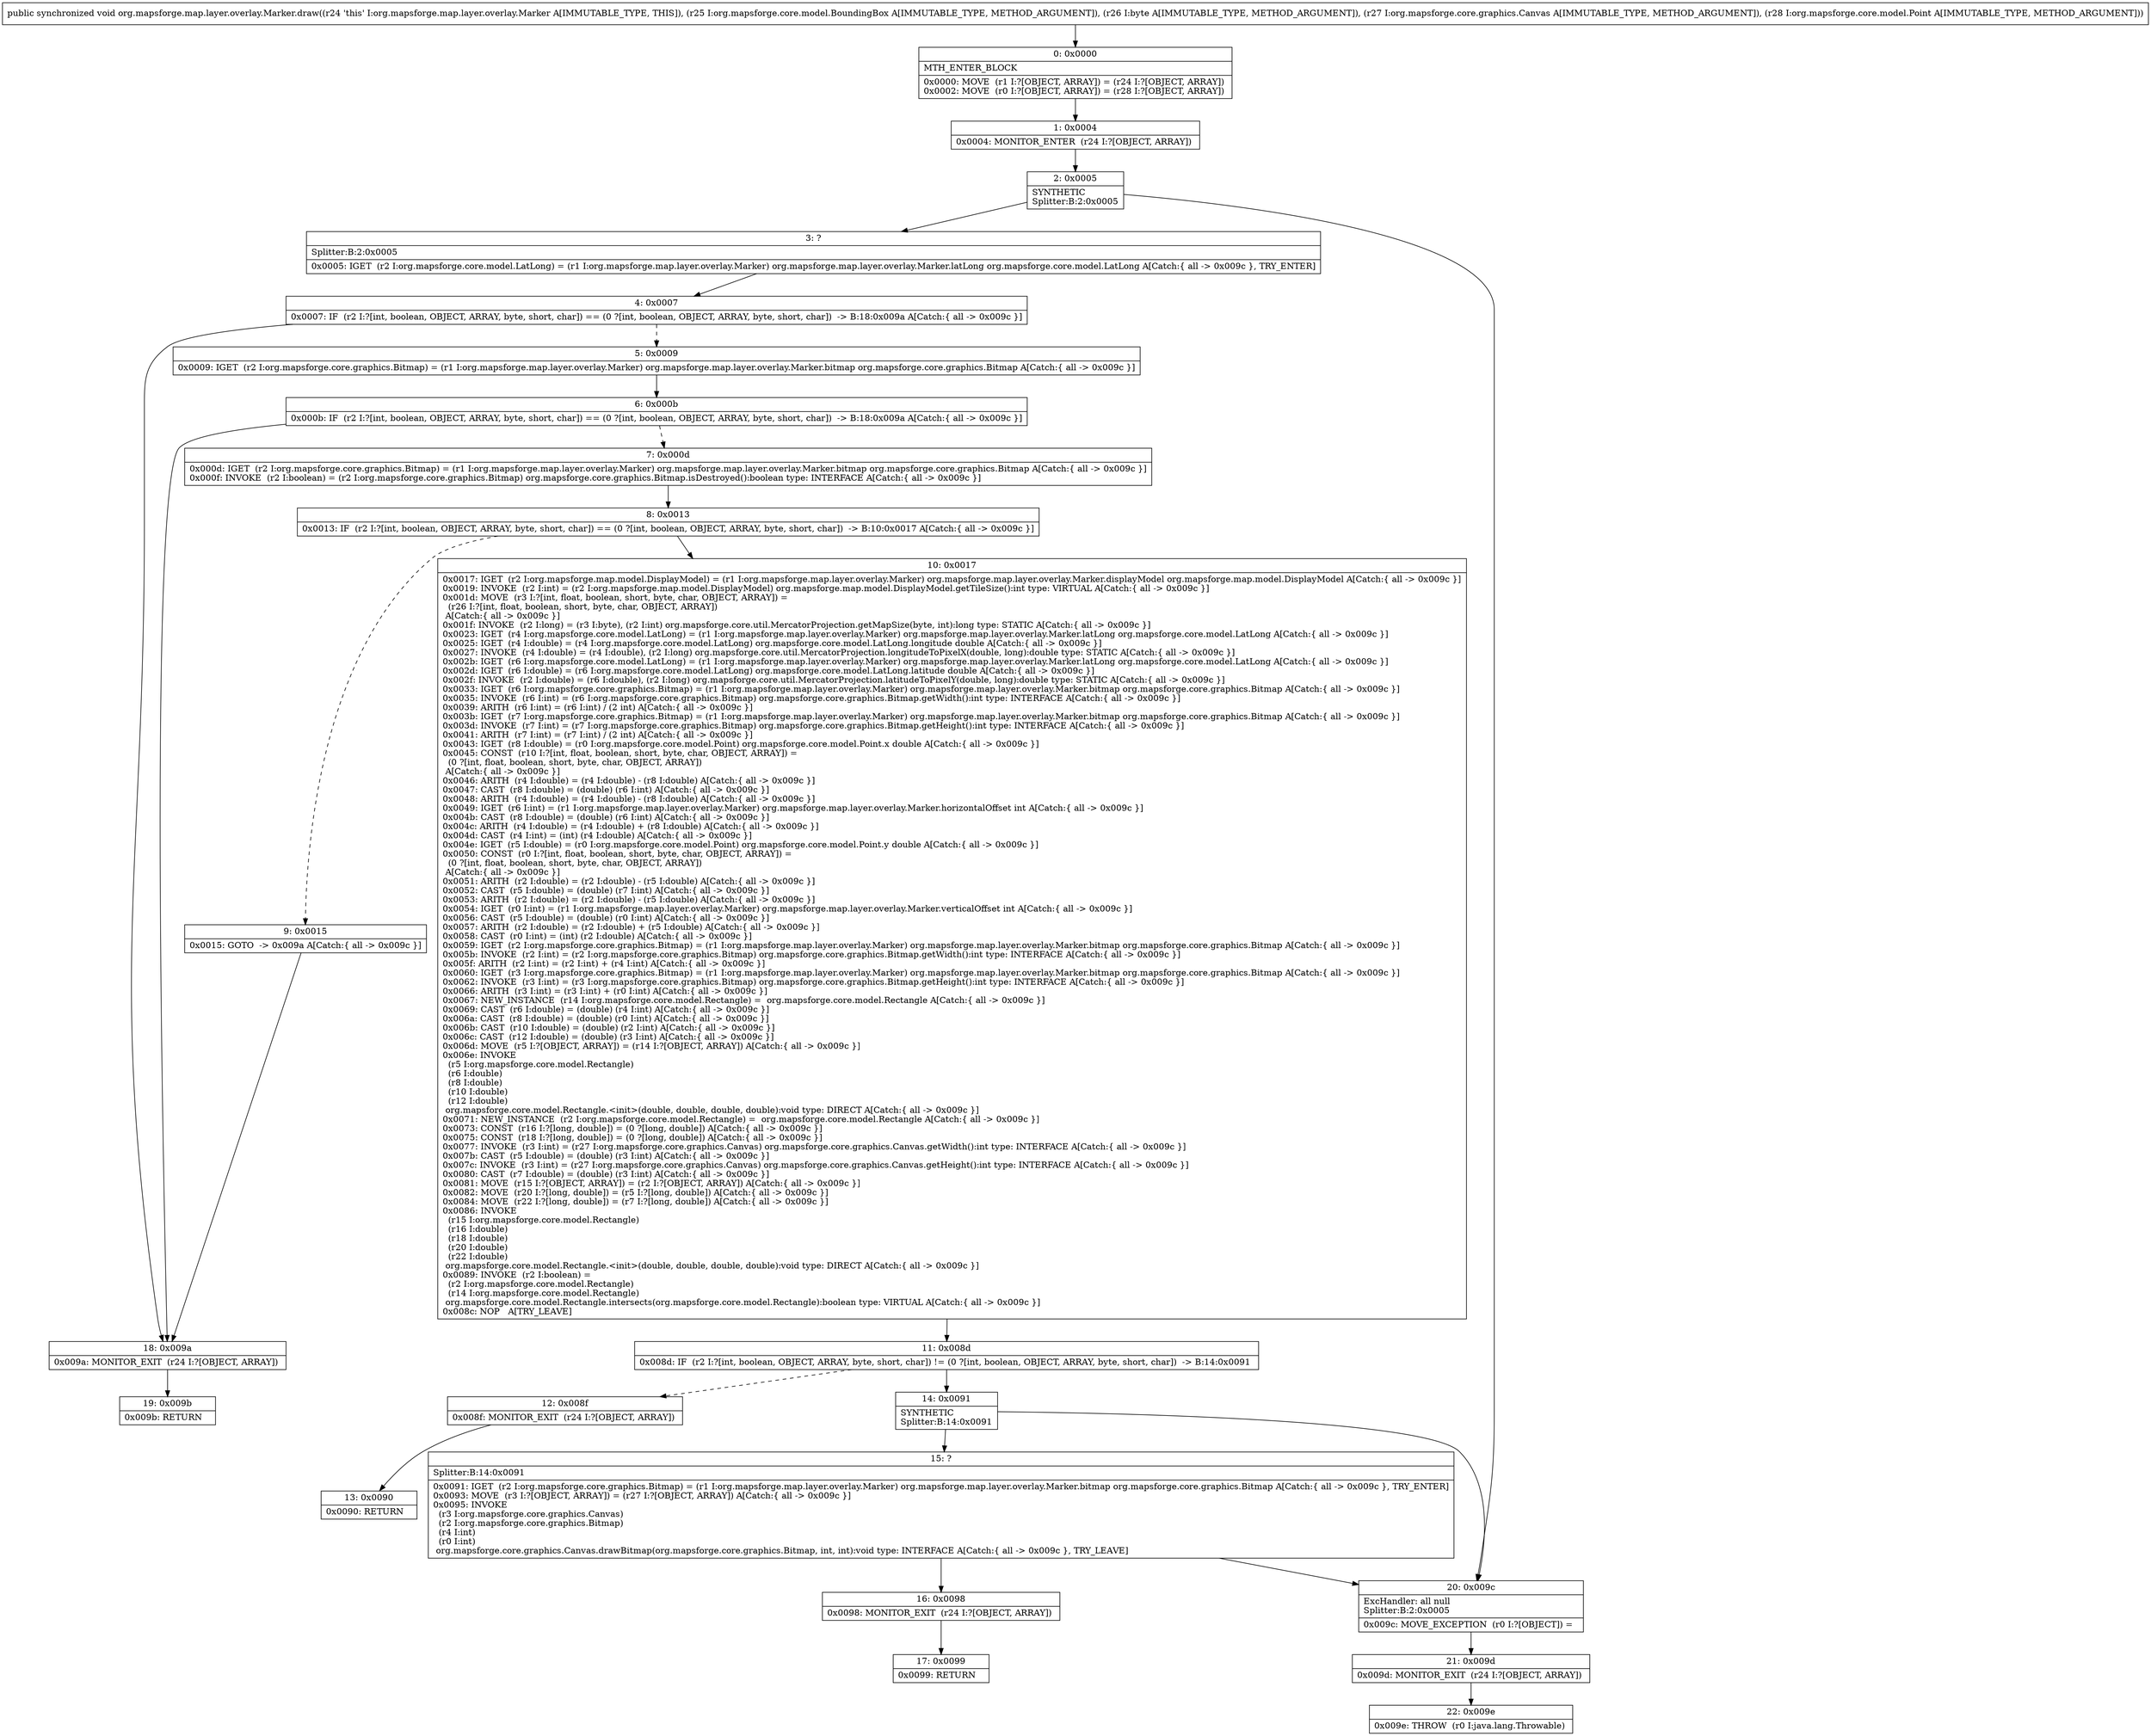 digraph "CFG fororg.mapsforge.map.layer.overlay.Marker.draw(Lorg\/mapsforge\/core\/model\/BoundingBox;BLorg\/mapsforge\/core\/graphics\/Canvas;Lorg\/mapsforge\/core\/model\/Point;)V" {
Node_0 [shape=record,label="{0\:\ 0x0000|MTH_ENTER_BLOCK\l|0x0000: MOVE  (r1 I:?[OBJECT, ARRAY]) = (r24 I:?[OBJECT, ARRAY]) \l0x0002: MOVE  (r0 I:?[OBJECT, ARRAY]) = (r28 I:?[OBJECT, ARRAY]) \l}"];
Node_1 [shape=record,label="{1\:\ 0x0004|0x0004: MONITOR_ENTER  (r24 I:?[OBJECT, ARRAY]) \l}"];
Node_2 [shape=record,label="{2\:\ 0x0005|SYNTHETIC\lSplitter:B:2:0x0005\l}"];
Node_3 [shape=record,label="{3\:\ ?|Splitter:B:2:0x0005\l|0x0005: IGET  (r2 I:org.mapsforge.core.model.LatLong) = (r1 I:org.mapsforge.map.layer.overlay.Marker) org.mapsforge.map.layer.overlay.Marker.latLong org.mapsforge.core.model.LatLong A[Catch:\{ all \-\> 0x009c \}, TRY_ENTER]\l}"];
Node_4 [shape=record,label="{4\:\ 0x0007|0x0007: IF  (r2 I:?[int, boolean, OBJECT, ARRAY, byte, short, char]) == (0 ?[int, boolean, OBJECT, ARRAY, byte, short, char])  \-\> B:18:0x009a A[Catch:\{ all \-\> 0x009c \}]\l}"];
Node_5 [shape=record,label="{5\:\ 0x0009|0x0009: IGET  (r2 I:org.mapsforge.core.graphics.Bitmap) = (r1 I:org.mapsforge.map.layer.overlay.Marker) org.mapsforge.map.layer.overlay.Marker.bitmap org.mapsforge.core.graphics.Bitmap A[Catch:\{ all \-\> 0x009c \}]\l}"];
Node_6 [shape=record,label="{6\:\ 0x000b|0x000b: IF  (r2 I:?[int, boolean, OBJECT, ARRAY, byte, short, char]) == (0 ?[int, boolean, OBJECT, ARRAY, byte, short, char])  \-\> B:18:0x009a A[Catch:\{ all \-\> 0x009c \}]\l}"];
Node_7 [shape=record,label="{7\:\ 0x000d|0x000d: IGET  (r2 I:org.mapsforge.core.graphics.Bitmap) = (r1 I:org.mapsforge.map.layer.overlay.Marker) org.mapsforge.map.layer.overlay.Marker.bitmap org.mapsforge.core.graphics.Bitmap A[Catch:\{ all \-\> 0x009c \}]\l0x000f: INVOKE  (r2 I:boolean) = (r2 I:org.mapsforge.core.graphics.Bitmap) org.mapsforge.core.graphics.Bitmap.isDestroyed():boolean type: INTERFACE A[Catch:\{ all \-\> 0x009c \}]\l}"];
Node_8 [shape=record,label="{8\:\ 0x0013|0x0013: IF  (r2 I:?[int, boolean, OBJECT, ARRAY, byte, short, char]) == (0 ?[int, boolean, OBJECT, ARRAY, byte, short, char])  \-\> B:10:0x0017 A[Catch:\{ all \-\> 0x009c \}]\l}"];
Node_9 [shape=record,label="{9\:\ 0x0015|0x0015: GOTO  \-\> 0x009a A[Catch:\{ all \-\> 0x009c \}]\l}"];
Node_10 [shape=record,label="{10\:\ 0x0017|0x0017: IGET  (r2 I:org.mapsforge.map.model.DisplayModel) = (r1 I:org.mapsforge.map.layer.overlay.Marker) org.mapsforge.map.layer.overlay.Marker.displayModel org.mapsforge.map.model.DisplayModel A[Catch:\{ all \-\> 0x009c \}]\l0x0019: INVOKE  (r2 I:int) = (r2 I:org.mapsforge.map.model.DisplayModel) org.mapsforge.map.model.DisplayModel.getTileSize():int type: VIRTUAL A[Catch:\{ all \-\> 0x009c \}]\l0x001d: MOVE  (r3 I:?[int, float, boolean, short, byte, char, OBJECT, ARRAY]) = \l  (r26 I:?[int, float, boolean, short, byte, char, OBJECT, ARRAY])\l A[Catch:\{ all \-\> 0x009c \}]\l0x001f: INVOKE  (r2 I:long) = (r3 I:byte), (r2 I:int) org.mapsforge.core.util.MercatorProjection.getMapSize(byte, int):long type: STATIC A[Catch:\{ all \-\> 0x009c \}]\l0x0023: IGET  (r4 I:org.mapsforge.core.model.LatLong) = (r1 I:org.mapsforge.map.layer.overlay.Marker) org.mapsforge.map.layer.overlay.Marker.latLong org.mapsforge.core.model.LatLong A[Catch:\{ all \-\> 0x009c \}]\l0x0025: IGET  (r4 I:double) = (r4 I:org.mapsforge.core.model.LatLong) org.mapsforge.core.model.LatLong.longitude double A[Catch:\{ all \-\> 0x009c \}]\l0x0027: INVOKE  (r4 I:double) = (r4 I:double), (r2 I:long) org.mapsforge.core.util.MercatorProjection.longitudeToPixelX(double, long):double type: STATIC A[Catch:\{ all \-\> 0x009c \}]\l0x002b: IGET  (r6 I:org.mapsforge.core.model.LatLong) = (r1 I:org.mapsforge.map.layer.overlay.Marker) org.mapsforge.map.layer.overlay.Marker.latLong org.mapsforge.core.model.LatLong A[Catch:\{ all \-\> 0x009c \}]\l0x002d: IGET  (r6 I:double) = (r6 I:org.mapsforge.core.model.LatLong) org.mapsforge.core.model.LatLong.latitude double A[Catch:\{ all \-\> 0x009c \}]\l0x002f: INVOKE  (r2 I:double) = (r6 I:double), (r2 I:long) org.mapsforge.core.util.MercatorProjection.latitudeToPixelY(double, long):double type: STATIC A[Catch:\{ all \-\> 0x009c \}]\l0x0033: IGET  (r6 I:org.mapsforge.core.graphics.Bitmap) = (r1 I:org.mapsforge.map.layer.overlay.Marker) org.mapsforge.map.layer.overlay.Marker.bitmap org.mapsforge.core.graphics.Bitmap A[Catch:\{ all \-\> 0x009c \}]\l0x0035: INVOKE  (r6 I:int) = (r6 I:org.mapsforge.core.graphics.Bitmap) org.mapsforge.core.graphics.Bitmap.getWidth():int type: INTERFACE A[Catch:\{ all \-\> 0x009c \}]\l0x0039: ARITH  (r6 I:int) = (r6 I:int) \/ (2 int) A[Catch:\{ all \-\> 0x009c \}]\l0x003b: IGET  (r7 I:org.mapsforge.core.graphics.Bitmap) = (r1 I:org.mapsforge.map.layer.overlay.Marker) org.mapsforge.map.layer.overlay.Marker.bitmap org.mapsforge.core.graphics.Bitmap A[Catch:\{ all \-\> 0x009c \}]\l0x003d: INVOKE  (r7 I:int) = (r7 I:org.mapsforge.core.graphics.Bitmap) org.mapsforge.core.graphics.Bitmap.getHeight():int type: INTERFACE A[Catch:\{ all \-\> 0x009c \}]\l0x0041: ARITH  (r7 I:int) = (r7 I:int) \/ (2 int) A[Catch:\{ all \-\> 0x009c \}]\l0x0043: IGET  (r8 I:double) = (r0 I:org.mapsforge.core.model.Point) org.mapsforge.core.model.Point.x double A[Catch:\{ all \-\> 0x009c \}]\l0x0045: CONST  (r10 I:?[int, float, boolean, short, byte, char, OBJECT, ARRAY]) = \l  (0 ?[int, float, boolean, short, byte, char, OBJECT, ARRAY])\l A[Catch:\{ all \-\> 0x009c \}]\l0x0046: ARITH  (r4 I:double) = (r4 I:double) \- (r8 I:double) A[Catch:\{ all \-\> 0x009c \}]\l0x0047: CAST  (r8 I:double) = (double) (r6 I:int) A[Catch:\{ all \-\> 0x009c \}]\l0x0048: ARITH  (r4 I:double) = (r4 I:double) \- (r8 I:double) A[Catch:\{ all \-\> 0x009c \}]\l0x0049: IGET  (r6 I:int) = (r1 I:org.mapsforge.map.layer.overlay.Marker) org.mapsforge.map.layer.overlay.Marker.horizontalOffset int A[Catch:\{ all \-\> 0x009c \}]\l0x004b: CAST  (r8 I:double) = (double) (r6 I:int) A[Catch:\{ all \-\> 0x009c \}]\l0x004c: ARITH  (r4 I:double) = (r4 I:double) + (r8 I:double) A[Catch:\{ all \-\> 0x009c \}]\l0x004d: CAST  (r4 I:int) = (int) (r4 I:double) A[Catch:\{ all \-\> 0x009c \}]\l0x004e: IGET  (r5 I:double) = (r0 I:org.mapsforge.core.model.Point) org.mapsforge.core.model.Point.y double A[Catch:\{ all \-\> 0x009c \}]\l0x0050: CONST  (r0 I:?[int, float, boolean, short, byte, char, OBJECT, ARRAY]) = \l  (0 ?[int, float, boolean, short, byte, char, OBJECT, ARRAY])\l A[Catch:\{ all \-\> 0x009c \}]\l0x0051: ARITH  (r2 I:double) = (r2 I:double) \- (r5 I:double) A[Catch:\{ all \-\> 0x009c \}]\l0x0052: CAST  (r5 I:double) = (double) (r7 I:int) A[Catch:\{ all \-\> 0x009c \}]\l0x0053: ARITH  (r2 I:double) = (r2 I:double) \- (r5 I:double) A[Catch:\{ all \-\> 0x009c \}]\l0x0054: IGET  (r0 I:int) = (r1 I:org.mapsforge.map.layer.overlay.Marker) org.mapsforge.map.layer.overlay.Marker.verticalOffset int A[Catch:\{ all \-\> 0x009c \}]\l0x0056: CAST  (r5 I:double) = (double) (r0 I:int) A[Catch:\{ all \-\> 0x009c \}]\l0x0057: ARITH  (r2 I:double) = (r2 I:double) + (r5 I:double) A[Catch:\{ all \-\> 0x009c \}]\l0x0058: CAST  (r0 I:int) = (int) (r2 I:double) A[Catch:\{ all \-\> 0x009c \}]\l0x0059: IGET  (r2 I:org.mapsforge.core.graphics.Bitmap) = (r1 I:org.mapsforge.map.layer.overlay.Marker) org.mapsforge.map.layer.overlay.Marker.bitmap org.mapsforge.core.graphics.Bitmap A[Catch:\{ all \-\> 0x009c \}]\l0x005b: INVOKE  (r2 I:int) = (r2 I:org.mapsforge.core.graphics.Bitmap) org.mapsforge.core.graphics.Bitmap.getWidth():int type: INTERFACE A[Catch:\{ all \-\> 0x009c \}]\l0x005f: ARITH  (r2 I:int) = (r2 I:int) + (r4 I:int) A[Catch:\{ all \-\> 0x009c \}]\l0x0060: IGET  (r3 I:org.mapsforge.core.graphics.Bitmap) = (r1 I:org.mapsforge.map.layer.overlay.Marker) org.mapsforge.map.layer.overlay.Marker.bitmap org.mapsforge.core.graphics.Bitmap A[Catch:\{ all \-\> 0x009c \}]\l0x0062: INVOKE  (r3 I:int) = (r3 I:org.mapsforge.core.graphics.Bitmap) org.mapsforge.core.graphics.Bitmap.getHeight():int type: INTERFACE A[Catch:\{ all \-\> 0x009c \}]\l0x0066: ARITH  (r3 I:int) = (r3 I:int) + (r0 I:int) A[Catch:\{ all \-\> 0x009c \}]\l0x0067: NEW_INSTANCE  (r14 I:org.mapsforge.core.model.Rectangle) =  org.mapsforge.core.model.Rectangle A[Catch:\{ all \-\> 0x009c \}]\l0x0069: CAST  (r6 I:double) = (double) (r4 I:int) A[Catch:\{ all \-\> 0x009c \}]\l0x006a: CAST  (r8 I:double) = (double) (r0 I:int) A[Catch:\{ all \-\> 0x009c \}]\l0x006b: CAST  (r10 I:double) = (double) (r2 I:int) A[Catch:\{ all \-\> 0x009c \}]\l0x006c: CAST  (r12 I:double) = (double) (r3 I:int) A[Catch:\{ all \-\> 0x009c \}]\l0x006d: MOVE  (r5 I:?[OBJECT, ARRAY]) = (r14 I:?[OBJECT, ARRAY]) A[Catch:\{ all \-\> 0x009c \}]\l0x006e: INVOKE  \l  (r5 I:org.mapsforge.core.model.Rectangle)\l  (r6 I:double)\l  (r8 I:double)\l  (r10 I:double)\l  (r12 I:double)\l org.mapsforge.core.model.Rectangle.\<init\>(double, double, double, double):void type: DIRECT A[Catch:\{ all \-\> 0x009c \}]\l0x0071: NEW_INSTANCE  (r2 I:org.mapsforge.core.model.Rectangle) =  org.mapsforge.core.model.Rectangle A[Catch:\{ all \-\> 0x009c \}]\l0x0073: CONST  (r16 I:?[long, double]) = (0 ?[long, double]) A[Catch:\{ all \-\> 0x009c \}]\l0x0075: CONST  (r18 I:?[long, double]) = (0 ?[long, double]) A[Catch:\{ all \-\> 0x009c \}]\l0x0077: INVOKE  (r3 I:int) = (r27 I:org.mapsforge.core.graphics.Canvas) org.mapsforge.core.graphics.Canvas.getWidth():int type: INTERFACE A[Catch:\{ all \-\> 0x009c \}]\l0x007b: CAST  (r5 I:double) = (double) (r3 I:int) A[Catch:\{ all \-\> 0x009c \}]\l0x007c: INVOKE  (r3 I:int) = (r27 I:org.mapsforge.core.graphics.Canvas) org.mapsforge.core.graphics.Canvas.getHeight():int type: INTERFACE A[Catch:\{ all \-\> 0x009c \}]\l0x0080: CAST  (r7 I:double) = (double) (r3 I:int) A[Catch:\{ all \-\> 0x009c \}]\l0x0081: MOVE  (r15 I:?[OBJECT, ARRAY]) = (r2 I:?[OBJECT, ARRAY]) A[Catch:\{ all \-\> 0x009c \}]\l0x0082: MOVE  (r20 I:?[long, double]) = (r5 I:?[long, double]) A[Catch:\{ all \-\> 0x009c \}]\l0x0084: MOVE  (r22 I:?[long, double]) = (r7 I:?[long, double]) A[Catch:\{ all \-\> 0x009c \}]\l0x0086: INVOKE  \l  (r15 I:org.mapsforge.core.model.Rectangle)\l  (r16 I:double)\l  (r18 I:double)\l  (r20 I:double)\l  (r22 I:double)\l org.mapsforge.core.model.Rectangle.\<init\>(double, double, double, double):void type: DIRECT A[Catch:\{ all \-\> 0x009c \}]\l0x0089: INVOKE  (r2 I:boolean) = \l  (r2 I:org.mapsforge.core.model.Rectangle)\l  (r14 I:org.mapsforge.core.model.Rectangle)\l org.mapsforge.core.model.Rectangle.intersects(org.mapsforge.core.model.Rectangle):boolean type: VIRTUAL A[Catch:\{ all \-\> 0x009c \}]\l0x008c: NOP   A[TRY_LEAVE]\l}"];
Node_11 [shape=record,label="{11\:\ 0x008d|0x008d: IF  (r2 I:?[int, boolean, OBJECT, ARRAY, byte, short, char]) != (0 ?[int, boolean, OBJECT, ARRAY, byte, short, char])  \-\> B:14:0x0091 \l}"];
Node_12 [shape=record,label="{12\:\ 0x008f|0x008f: MONITOR_EXIT  (r24 I:?[OBJECT, ARRAY]) \l}"];
Node_13 [shape=record,label="{13\:\ 0x0090|0x0090: RETURN   \l}"];
Node_14 [shape=record,label="{14\:\ 0x0091|SYNTHETIC\lSplitter:B:14:0x0091\l}"];
Node_15 [shape=record,label="{15\:\ ?|Splitter:B:14:0x0091\l|0x0091: IGET  (r2 I:org.mapsforge.core.graphics.Bitmap) = (r1 I:org.mapsforge.map.layer.overlay.Marker) org.mapsforge.map.layer.overlay.Marker.bitmap org.mapsforge.core.graphics.Bitmap A[Catch:\{ all \-\> 0x009c \}, TRY_ENTER]\l0x0093: MOVE  (r3 I:?[OBJECT, ARRAY]) = (r27 I:?[OBJECT, ARRAY]) A[Catch:\{ all \-\> 0x009c \}]\l0x0095: INVOKE  \l  (r3 I:org.mapsforge.core.graphics.Canvas)\l  (r2 I:org.mapsforge.core.graphics.Bitmap)\l  (r4 I:int)\l  (r0 I:int)\l org.mapsforge.core.graphics.Canvas.drawBitmap(org.mapsforge.core.graphics.Bitmap, int, int):void type: INTERFACE A[Catch:\{ all \-\> 0x009c \}, TRY_LEAVE]\l}"];
Node_16 [shape=record,label="{16\:\ 0x0098|0x0098: MONITOR_EXIT  (r24 I:?[OBJECT, ARRAY]) \l}"];
Node_17 [shape=record,label="{17\:\ 0x0099|0x0099: RETURN   \l}"];
Node_18 [shape=record,label="{18\:\ 0x009a|0x009a: MONITOR_EXIT  (r24 I:?[OBJECT, ARRAY]) \l}"];
Node_19 [shape=record,label="{19\:\ 0x009b|0x009b: RETURN   \l}"];
Node_20 [shape=record,label="{20\:\ 0x009c|ExcHandler: all null\lSplitter:B:2:0x0005\l|0x009c: MOVE_EXCEPTION  (r0 I:?[OBJECT]) =  \l}"];
Node_21 [shape=record,label="{21\:\ 0x009d|0x009d: MONITOR_EXIT  (r24 I:?[OBJECT, ARRAY]) \l}"];
Node_22 [shape=record,label="{22\:\ 0x009e|0x009e: THROW  (r0 I:java.lang.Throwable) \l}"];
MethodNode[shape=record,label="{public synchronized void org.mapsforge.map.layer.overlay.Marker.draw((r24 'this' I:org.mapsforge.map.layer.overlay.Marker A[IMMUTABLE_TYPE, THIS]), (r25 I:org.mapsforge.core.model.BoundingBox A[IMMUTABLE_TYPE, METHOD_ARGUMENT]), (r26 I:byte A[IMMUTABLE_TYPE, METHOD_ARGUMENT]), (r27 I:org.mapsforge.core.graphics.Canvas A[IMMUTABLE_TYPE, METHOD_ARGUMENT]), (r28 I:org.mapsforge.core.model.Point A[IMMUTABLE_TYPE, METHOD_ARGUMENT])) }"];
MethodNode -> Node_0;
Node_0 -> Node_1;
Node_1 -> Node_2;
Node_2 -> Node_3;
Node_2 -> Node_20;
Node_3 -> Node_4;
Node_4 -> Node_5[style=dashed];
Node_4 -> Node_18;
Node_5 -> Node_6;
Node_6 -> Node_7[style=dashed];
Node_6 -> Node_18;
Node_7 -> Node_8;
Node_8 -> Node_9[style=dashed];
Node_8 -> Node_10;
Node_9 -> Node_18;
Node_10 -> Node_11;
Node_11 -> Node_12[style=dashed];
Node_11 -> Node_14;
Node_12 -> Node_13;
Node_14 -> Node_15;
Node_14 -> Node_20;
Node_15 -> Node_16;
Node_15 -> Node_20;
Node_16 -> Node_17;
Node_18 -> Node_19;
Node_20 -> Node_21;
Node_21 -> Node_22;
}

